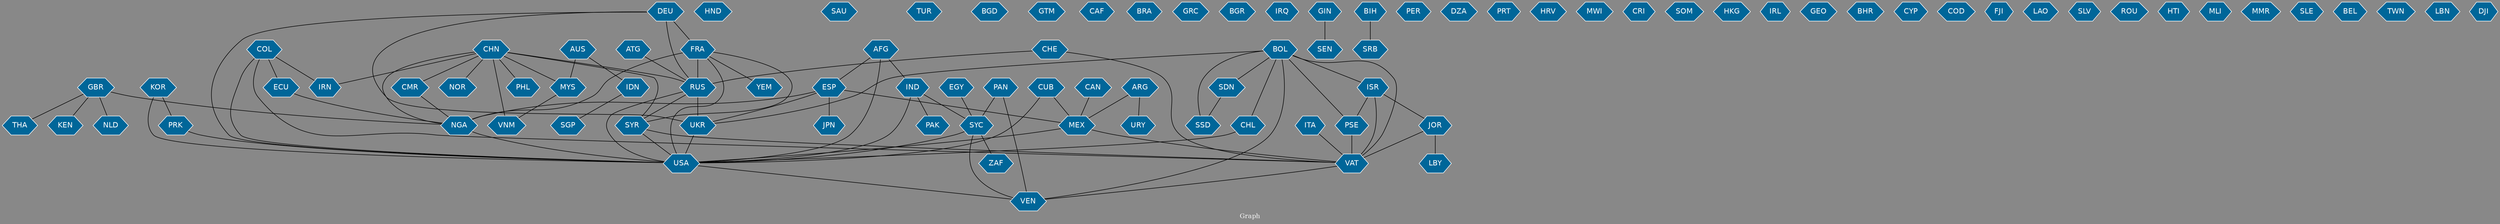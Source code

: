 // Countries together in item graph
graph {
	graph [bgcolor="#888888" fontcolor=white fontsize=12 label="Graph" outputorder=edgesfirst overlap=prism]
	node [color=white fillcolor="#006699" fontcolor=white fontname=Helvetica shape=hexagon style=filled]
	edge [arrowhead=open color=black fontcolor=white fontname=Courier fontsize=12]
		GBR [label=GBR]
		THA [label=THA]
		MYS [label=MYS]
		CUB [label=CUB]
		PRK [label=PRK]
		VEN [label=VEN]
		HND [label=HND]
		SAU [label=SAU]
		ZAF [label=ZAF]
		AFG [label=AFG]
		TUR [label=TUR]
		LBY [label=LBY]
		JOR [label=JOR]
		USA [label=USA]
		NGA [label=NGA]
		PHL [label=PHL]
		RUS [label=RUS]
		MEX [label=MEX]
		CHN [label=CHN]
		SYR [label=SYR]
		BGD [label=BGD]
		VAT [label=VAT]
		UKR [label=UKR]
		IDN [label=IDN]
		AUS [label=AUS]
		ESP [label=ESP]
		COL [label=COL]
		EGY [label=EGY]
		IND [label=IND]
		SYC [label=SYC]
		GTM [label=GTM]
		ECU [label=ECU]
		BOL [label=BOL]
		FRA [label=FRA]
		CAF [label=CAF]
		KOR [label=KOR]
		PAK [label=PAK]
		PAN [label=PAN]
		BRA [label=BRA]
		GRC [label=GRC]
		SSD [label=SSD]
		SDN [label=SDN]
		CHL [label=CHL]
		CAN [label=CAN]
		BGR [label=BGR]
		IRQ [label=IRQ]
		ARG [label=ARG]
		GIN [label=GIN]
		PSE [label=PSE]
		BIH [label=BIH]
		SEN [label=SEN]
		PER [label=PER]
		DZA [label=DZA]
		PRT [label=PRT]
		SRB [label=SRB]
		DEU [label=DEU]
		JPN [label=JPN]
		VNM [label=VNM]
		YEM [label=YEM]
		HRV [label=HRV]
		SGP [label=SGP]
		ISR [label=ISR]
		MWI [label=MWI]
		CRI [label=CRI]
		SOM [label=SOM]
		IRN [label=IRN]
		HKG [label=HKG]
		IRL [label=IRL]
		URY [label=URY]
		ITA [label=ITA]
		GEO [label=GEO]
		ATG [label=ATG]
		BHR [label=BHR]
		CYP [label=CYP]
		COD [label=COD]
		FJI [label=FJI]
		LAO [label=LAO]
		SLV [label=SLV]
		ROU [label=ROU]
		NOR [label=NOR]
		HTI [label=HTI]
		MLI [label=MLI]
		CMR [label=CMR]
		MMR [label=MMR]
		CHE [label=CHE]
		SLE [label=SLE]
		BEL [label=BEL]
		KEN [label=KEN]
		TWN [label=TWN]
		LBN [label=LBN]
		NLD [label=NLD]
		DJI [label=DJI]
			COL -- ECU [weight=1]
			COL -- VAT [weight=1]
			SYR -- VAT [weight=2]
			CUB -- MEX [weight=1]
			CHE -- RUS [weight=1]
			CHN -- CMR [weight=1]
			GBR -- KEN [weight=2]
			BIH -- SRB [weight=2]
			AFG -- USA [weight=3]
			GBR -- NGA [weight=2]
			PSE -- VAT [weight=2]
			SYC -- USA [weight=1]
			FRA -- YEM [weight=1]
			SDN -- SSD [weight=6]
			AFG -- ESP [weight=1]
			MYS -- VNM [weight=1]
			ARG -- URY [weight=1]
			GIN -- SEN [weight=1]
			PRK -- USA [weight=1]
			COL -- IRN [weight=1]
			ESP -- MEX [weight=1]
			BOL -- SDN [weight=1]
			KOR -- PRK [weight=1]
			NGA -- USA [weight=3]
			DEU -- RUS [weight=7]
			KOR -- USA [weight=1]
			GBR -- THA [weight=1]
			ESP -- NGA [weight=1]
			SYC -- ZAF [weight=1]
			RUS -- SYR [weight=1]
			IND -- USA [weight=2]
			ESP -- UKR [weight=1]
			ISR -- VAT [weight=4]
			CHN -- RUS [weight=3]
			ARG -- MEX [weight=2]
			ATG -- RUS [weight=1]
			UKR -- USA [weight=2]
			BOL -- CHL [weight=1]
			BOL -- SSD [weight=1]
			IDN -- SGP [weight=1]
			BOL -- VAT [weight=2]
			AUS -- IDN [weight=1]
			CMR -- NGA [weight=1]
			FRA -- USA [weight=1]
			DEU -- FRA [weight=2]
			ISR -- PSE [weight=3]
			IND -- PAK [weight=1]
			EGY -- SYC [weight=1]
			FRA -- NGA [weight=5]
			BOL -- VEN [weight=1]
			BOL -- ISR [weight=1]
			AFG -- IND [weight=1]
			VAT -- VEN [weight=1]
			FRA -- SYR [weight=1]
			BOL -- UKR [weight=1]
			GBR -- NLD [weight=1]
			ECU -- NGA [weight=1]
			CHN -- PHL [weight=1]
			RUS -- UKR [weight=34]
			CHN -- VNM [weight=5]
			FRA -- RUS [weight=2]
			IND -- SYC [weight=2]
			CHN -- NGA [weight=1]
			MEX -- VAT [weight=2]
			PAN -- VEN [weight=2]
			MEX -- USA [weight=3]
			SYR -- USA [weight=3]
			DEU -- UKR [weight=4]
			ISR -- JOR [weight=1]
			JOR -- VAT [weight=2]
			CHL -- USA [weight=1]
			CHN -- IRN [weight=1]
			CHE -- VAT [weight=1]
			PAN -- SYC [weight=1]
			JOR -- LBY [weight=1]
			ITA -- VAT [weight=1]
			SYC -- VEN [weight=1]
			RUS -- USA [weight=5]
			CAN -- MEX [weight=1]
			DEU -- USA [weight=2]
			USA -- VEN [weight=2]
			CUB -- USA [weight=3]
			BOL -- PSE [weight=1]
			COL -- USA [weight=1]
			CHN -- SYR [weight=1]
			CHN -- MYS [weight=1]
			CHN -- NOR [weight=1]
			ESP -- JPN [weight=1]
			AUS -- MYS [weight=1]
}